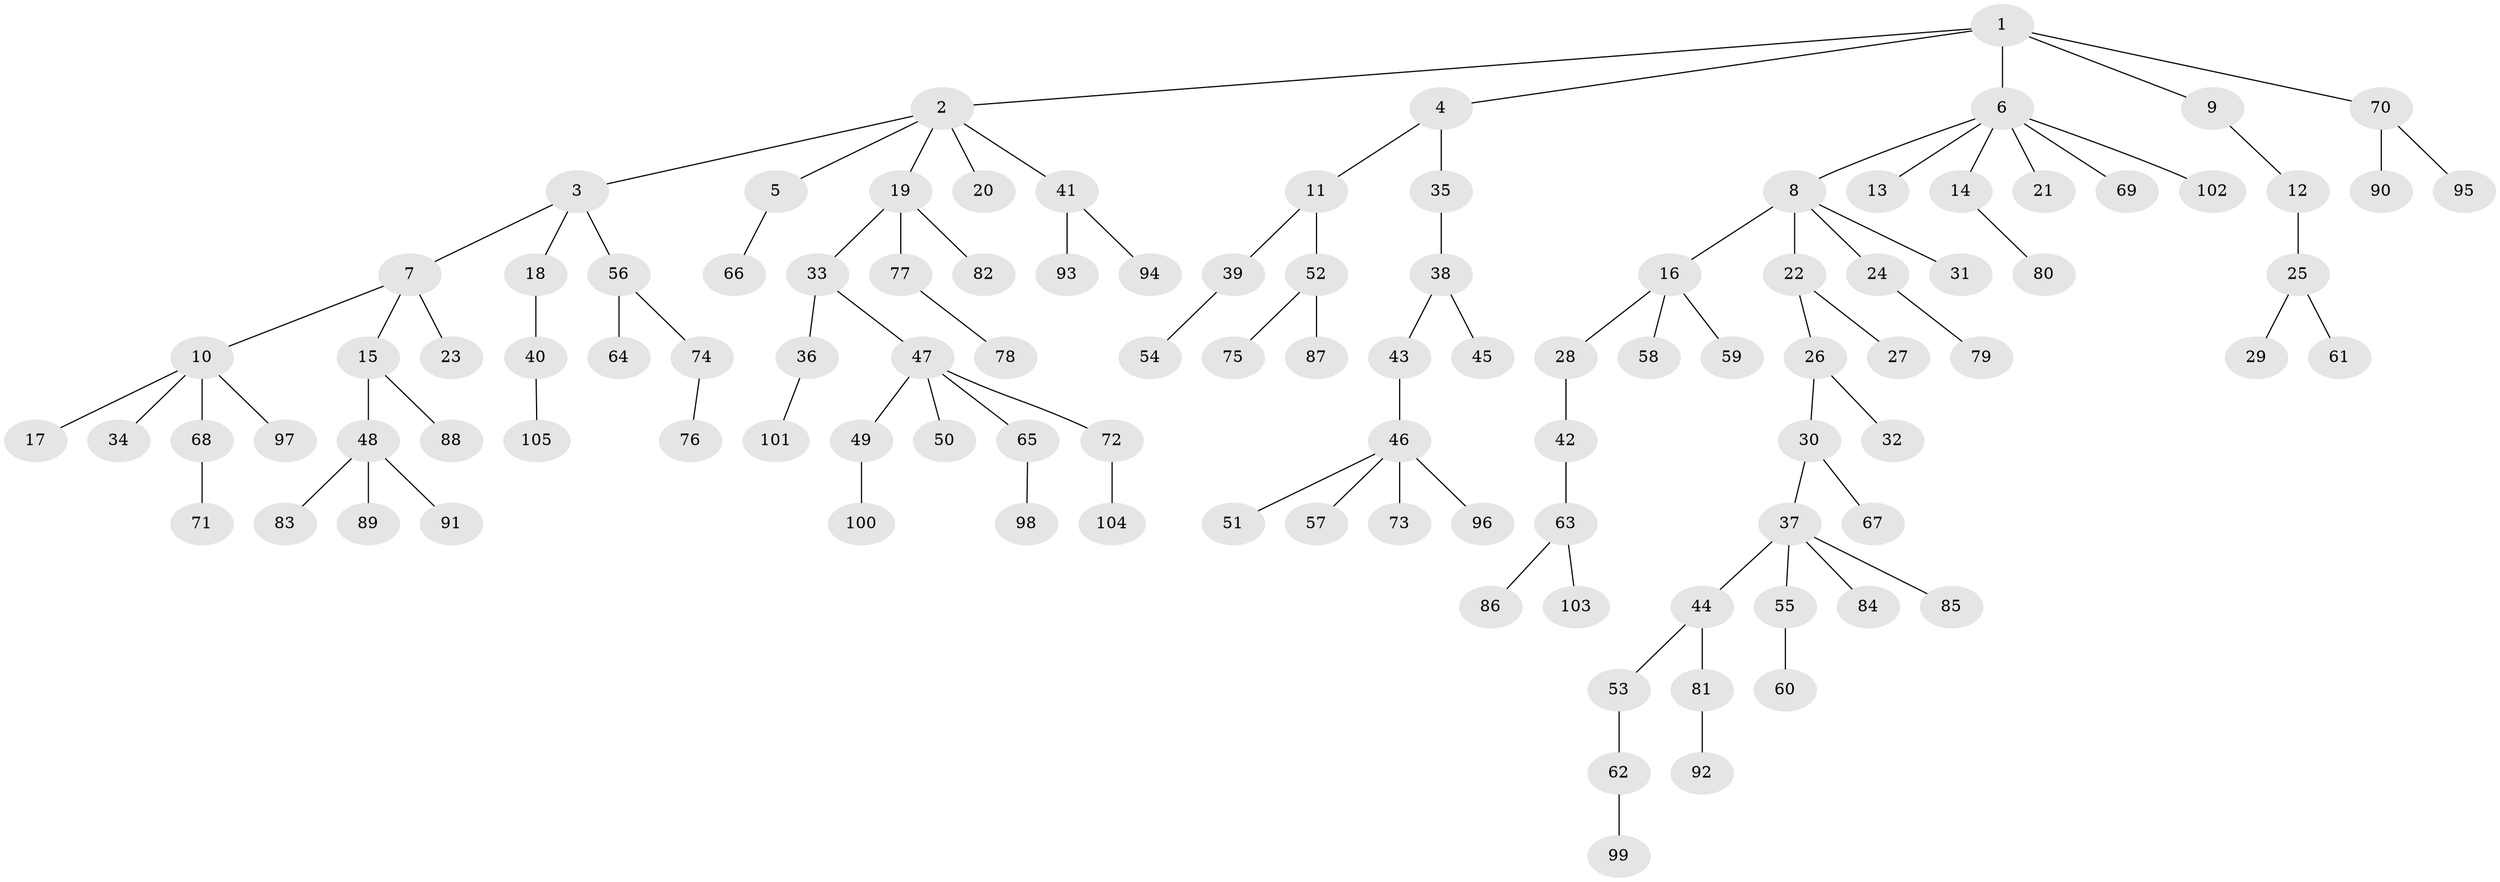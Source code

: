 // Generated by graph-tools (version 1.1) at 2025/36/03/09/25 02:36:42]
// undirected, 105 vertices, 104 edges
graph export_dot {
graph [start="1"]
  node [color=gray90,style=filled];
  1;
  2;
  3;
  4;
  5;
  6;
  7;
  8;
  9;
  10;
  11;
  12;
  13;
  14;
  15;
  16;
  17;
  18;
  19;
  20;
  21;
  22;
  23;
  24;
  25;
  26;
  27;
  28;
  29;
  30;
  31;
  32;
  33;
  34;
  35;
  36;
  37;
  38;
  39;
  40;
  41;
  42;
  43;
  44;
  45;
  46;
  47;
  48;
  49;
  50;
  51;
  52;
  53;
  54;
  55;
  56;
  57;
  58;
  59;
  60;
  61;
  62;
  63;
  64;
  65;
  66;
  67;
  68;
  69;
  70;
  71;
  72;
  73;
  74;
  75;
  76;
  77;
  78;
  79;
  80;
  81;
  82;
  83;
  84;
  85;
  86;
  87;
  88;
  89;
  90;
  91;
  92;
  93;
  94;
  95;
  96;
  97;
  98;
  99;
  100;
  101;
  102;
  103;
  104;
  105;
  1 -- 2;
  1 -- 4;
  1 -- 6;
  1 -- 9;
  1 -- 70;
  2 -- 3;
  2 -- 5;
  2 -- 19;
  2 -- 20;
  2 -- 41;
  3 -- 7;
  3 -- 18;
  3 -- 56;
  4 -- 11;
  4 -- 35;
  5 -- 66;
  6 -- 8;
  6 -- 13;
  6 -- 14;
  6 -- 21;
  6 -- 69;
  6 -- 102;
  7 -- 10;
  7 -- 15;
  7 -- 23;
  8 -- 16;
  8 -- 22;
  8 -- 24;
  8 -- 31;
  9 -- 12;
  10 -- 17;
  10 -- 34;
  10 -- 68;
  10 -- 97;
  11 -- 39;
  11 -- 52;
  12 -- 25;
  14 -- 80;
  15 -- 48;
  15 -- 88;
  16 -- 28;
  16 -- 58;
  16 -- 59;
  18 -- 40;
  19 -- 33;
  19 -- 77;
  19 -- 82;
  22 -- 26;
  22 -- 27;
  24 -- 79;
  25 -- 29;
  25 -- 61;
  26 -- 30;
  26 -- 32;
  28 -- 42;
  30 -- 37;
  30 -- 67;
  33 -- 36;
  33 -- 47;
  35 -- 38;
  36 -- 101;
  37 -- 44;
  37 -- 55;
  37 -- 84;
  37 -- 85;
  38 -- 43;
  38 -- 45;
  39 -- 54;
  40 -- 105;
  41 -- 93;
  41 -- 94;
  42 -- 63;
  43 -- 46;
  44 -- 53;
  44 -- 81;
  46 -- 51;
  46 -- 57;
  46 -- 73;
  46 -- 96;
  47 -- 49;
  47 -- 50;
  47 -- 65;
  47 -- 72;
  48 -- 83;
  48 -- 89;
  48 -- 91;
  49 -- 100;
  52 -- 75;
  52 -- 87;
  53 -- 62;
  55 -- 60;
  56 -- 64;
  56 -- 74;
  62 -- 99;
  63 -- 86;
  63 -- 103;
  65 -- 98;
  68 -- 71;
  70 -- 90;
  70 -- 95;
  72 -- 104;
  74 -- 76;
  77 -- 78;
  81 -- 92;
}

